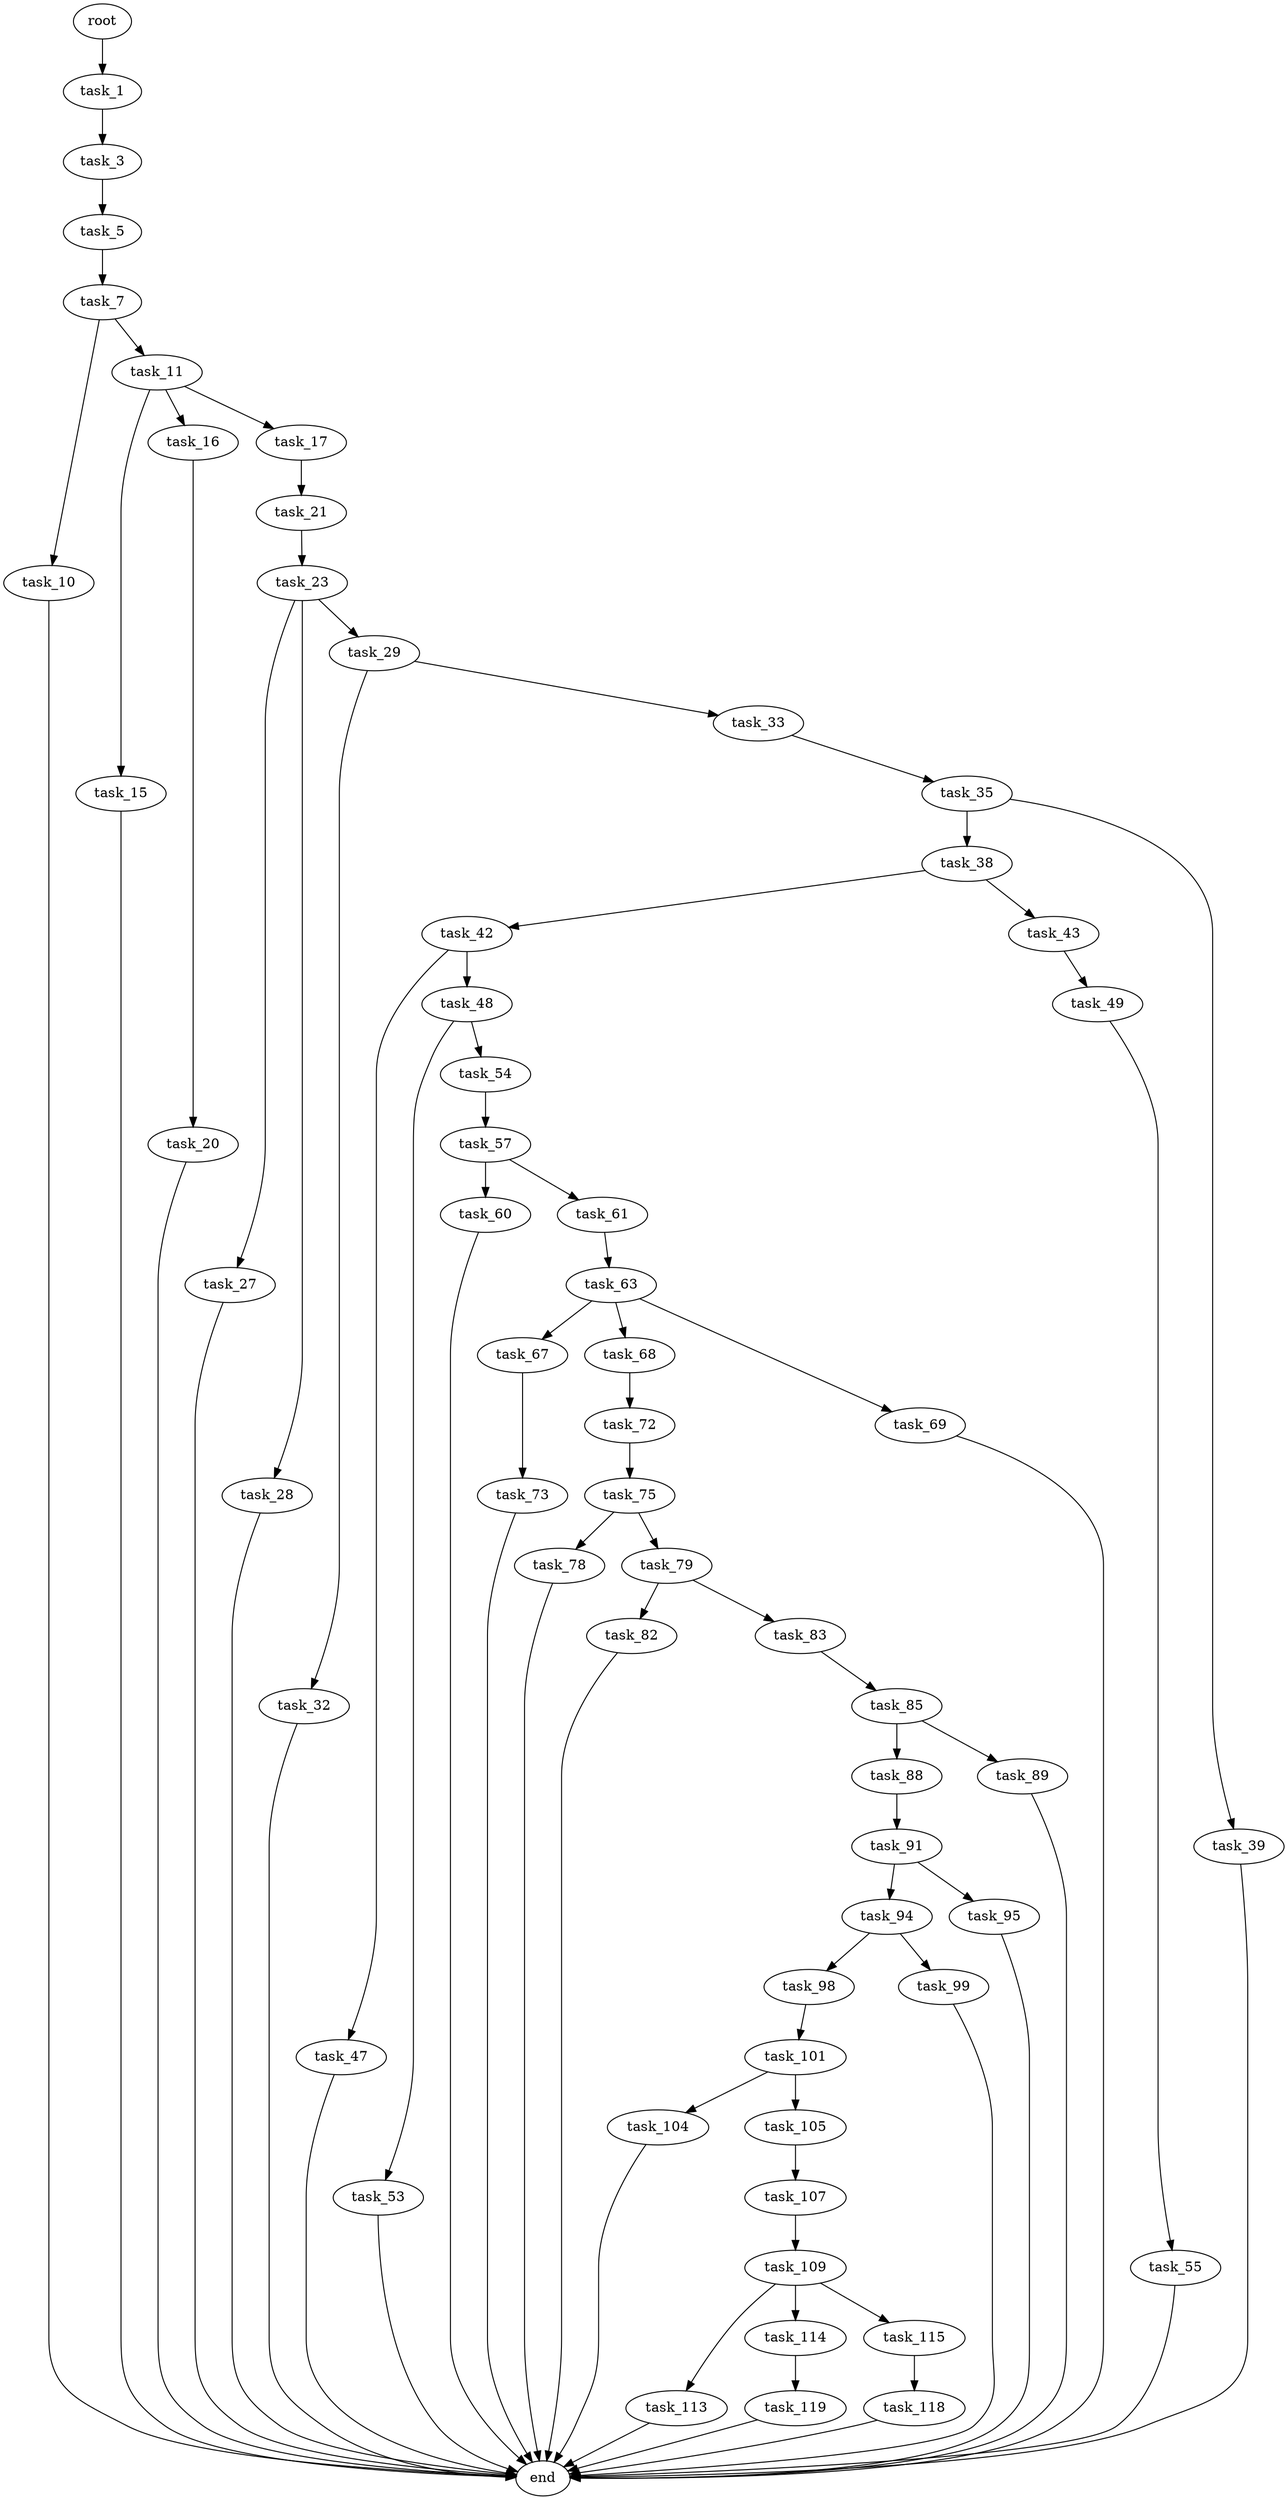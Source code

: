 digraph G {
  root [size="0.000000"];
  task_1 [size="2273553663.000000"];
  task_3 [size="288233263.000000"];
  task_5 [size="28991029248.000000"];
  task_7 [size="150226449086.000000"];
  task_10 [size="925366656197.000000"];
  task_11 [size="42767720347.000000"];
  end [size="0.000000"];
  task_15 [size="134217728000.000000"];
  task_16 [size="782757789696.000000"];
  task_17 [size="25056926941.000000"];
  task_20 [size="95904177120.000000"];
  task_21 [size="24825292427.000000"];
  task_23 [size="117921625188.000000"];
  task_27 [size="22857066568.000000"];
  task_28 [size="111670264083.000000"];
  task_29 [size="368293445632.000000"];
  task_32 [size="549755813888.000000"];
  task_33 [size="368293445632.000000"];
  task_35 [size="87997786264.000000"];
  task_38 [size="24430098050.000000"];
  task_39 [size="68719476736.000000"];
  task_42 [size="1073741824000.000000"];
  task_43 [size="28991029248.000000"];
  task_47 [size="368293445632.000000"];
  task_48 [size="134037156084.000000"];
  task_49 [size="342305978567.000000"];
  task_53 [size="263576456308.000000"];
  task_54 [size="1344488883.000000"];
  task_55 [size="13824304481.000000"];
  task_57 [size="52694330029.000000"];
  task_60 [size="6937136919.000000"];
  task_61 [size="4454798982.000000"];
  task_63 [size="28991029248.000000"];
  task_67 [size="43822563642.000000"];
  task_68 [size="68719476736.000000"];
  task_69 [size="4173571551.000000"];
  task_73 [size="549755813888.000000"];
  task_72 [size="485104455411.000000"];
  task_75 [size="30605070178.000000"];
  task_78 [size="4822462505.000000"];
  task_79 [size="336622684585.000000"];
  task_82 [size="782757789696.000000"];
  task_83 [size="782757789696.000000"];
  task_85 [size="12834275206.000000"];
  task_88 [size="28991029248.000000"];
  task_89 [size="5676629522.000000"];
  task_91 [size="28764683960.000000"];
  task_94 [size="231928233984.000000"];
  task_95 [size="25995028194.000000"];
  task_98 [size="1500818050.000000"];
  task_99 [size="27335753990.000000"];
  task_101 [size="1093355875011.000000"];
  task_104 [size="238256393171.000000"];
  task_105 [size="138592912692.000000"];
  task_107 [size="263698205420.000000"];
  task_109 [size="28991029248.000000"];
  task_113 [size="1128443498668.000000"];
  task_114 [size="109013741663.000000"];
  task_115 [size="171252736896.000000"];
  task_119 [size="10807489652.000000"];
  task_118 [size="1073741824000.000000"];

  root -> task_1 [size="1.000000"];
  task_1 -> task_3 [size="75497472.000000"];
  task_3 -> task_5 [size="33554432.000000"];
  task_5 -> task_7 [size="75497472.000000"];
  task_7 -> task_10 [size="301989888.000000"];
  task_7 -> task_11 [size="301989888.000000"];
  task_10 -> end [size="1.000000"];
  task_11 -> task_15 [size="209715200.000000"];
  task_11 -> task_16 [size="209715200.000000"];
  task_11 -> task_17 [size="209715200.000000"];
  task_15 -> end [size="1.000000"];
  task_16 -> task_20 [size="679477248.000000"];
  task_17 -> task_21 [size="411041792.000000"];
  task_20 -> end [size="1.000000"];
  task_21 -> task_23 [size="411041792.000000"];
  task_23 -> task_27 [size="134217728.000000"];
  task_23 -> task_28 [size="134217728.000000"];
  task_23 -> task_29 [size="134217728.000000"];
  task_27 -> end [size="1.000000"];
  task_28 -> end [size="1.000000"];
  task_29 -> task_32 [size="411041792.000000"];
  task_29 -> task_33 [size="411041792.000000"];
  task_32 -> end [size="1.000000"];
  task_33 -> task_35 [size="411041792.000000"];
  task_35 -> task_38 [size="301989888.000000"];
  task_35 -> task_39 [size="301989888.000000"];
  task_38 -> task_42 [size="838860800.000000"];
  task_38 -> task_43 [size="838860800.000000"];
  task_39 -> end [size="1.000000"];
  task_42 -> task_47 [size="838860800.000000"];
  task_42 -> task_48 [size="838860800.000000"];
  task_43 -> task_49 [size="75497472.000000"];
  task_47 -> end [size="1.000000"];
  task_48 -> task_53 [size="536870912.000000"];
  task_48 -> task_54 [size="536870912.000000"];
  task_49 -> task_55 [size="301989888.000000"];
  task_53 -> end [size="1.000000"];
  task_54 -> task_57 [size="33554432.000000"];
  task_55 -> end [size="1.000000"];
  task_57 -> task_60 [size="75497472.000000"];
  task_57 -> task_61 [size="75497472.000000"];
  task_60 -> end [size="1.000000"];
  task_61 -> task_63 [size="536870912.000000"];
  task_63 -> task_67 [size="75497472.000000"];
  task_63 -> task_68 [size="75497472.000000"];
  task_63 -> task_69 [size="75497472.000000"];
  task_67 -> task_73 [size="75497472.000000"];
  task_68 -> task_72 [size="134217728.000000"];
  task_69 -> end [size="1.000000"];
  task_73 -> end [size="1.000000"];
  task_72 -> task_75 [size="411041792.000000"];
  task_75 -> task_78 [size="536870912.000000"];
  task_75 -> task_79 [size="536870912.000000"];
  task_78 -> end [size="1.000000"];
  task_79 -> task_82 [size="838860800.000000"];
  task_79 -> task_83 [size="838860800.000000"];
  task_82 -> end [size="1.000000"];
  task_83 -> task_85 [size="679477248.000000"];
  task_85 -> task_88 [size="536870912.000000"];
  task_85 -> task_89 [size="536870912.000000"];
  task_88 -> task_91 [size="75497472.000000"];
  task_89 -> end [size="1.000000"];
  task_91 -> task_94 [size="679477248.000000"];
  task_91 -> task_95 [size="679477248.000000"];
  task_94 -> task_98 [size="301989888.000000"];
  task_94 -> task_99 [size="301989888.000000"];
  task_95 -> end [size="1.000000"];
  task_98 -> task_101 [size="33554432.000000"];
  task_99 -> end [size="1.000000"];
  task_101 -> task_104 [size="679477248.000000"];
  task_101 -> task_105 [size="679477248.000000"];
  task_104 -> end [size="1.000000"];
  task_105 -> task_107 [size="134217728.000000"];
  task_107 -> task_109 [size="536870912.000000"];
  task_109 -> task_113 [size="75497472.000000"];
  task_109 -> task_114 [size="75497472.000000"];
  task_109 -> task_115 [size="75497472.000000"];
  task_113 -> end [size="1.000000"];
  task_114 -> task_119 [size="75497472.000000"];
  task_115 -> task_118 [size="134217728.000000"];
  task_119 -> end [size="1.000000"];
  task_118 -> end [size="1.000000"];
}
